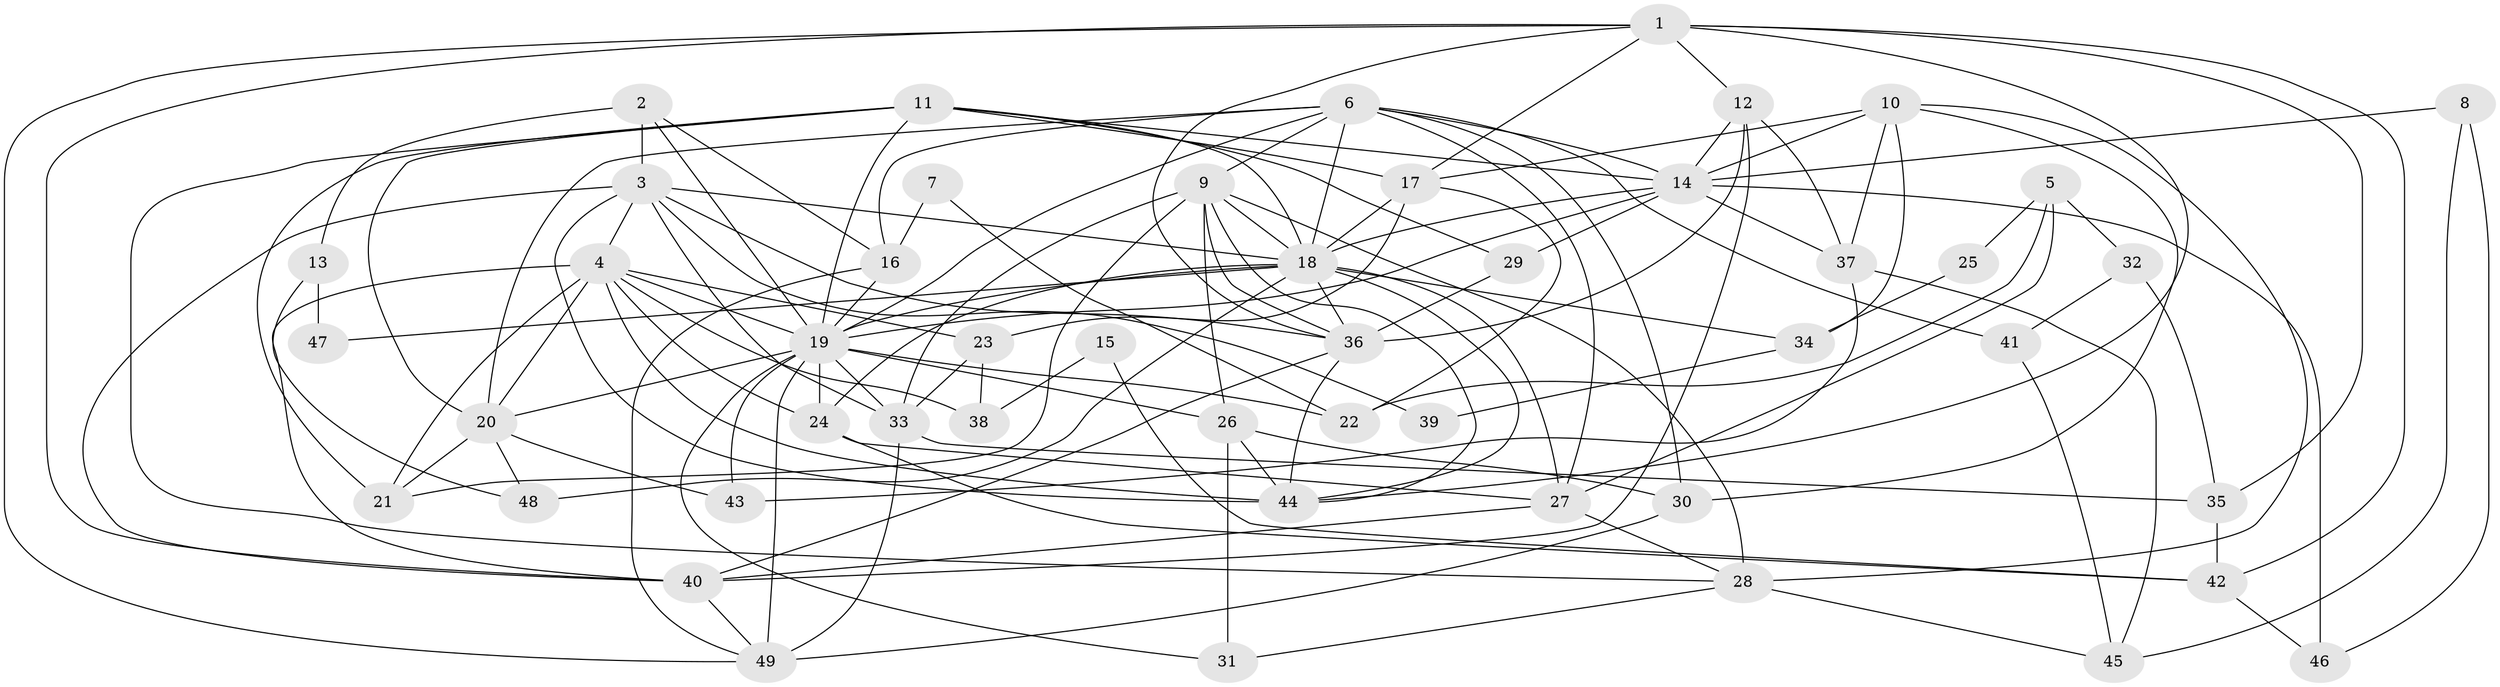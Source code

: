 // original degree distribution, {5: 0.17346938775510204, 6: 0.11224489795918367, 4: 0.2755102040816326, 3: 0.3163265306122449, 2: 0.09183673469387756, 7: 0.02040816326530612, 8: 0.01020408163265306}
// Generated by graph-tools (version 1.1) at 2025/36/03/09/25 02:36:14]
// undirected, 49 vertices, 130 edges
graph export_dot {
graph [start="1"]
  node [color=gray90,style=filled];
  1;
  2;
  3;
  4;
  5;
  6;
  7;
  8;
  9;
  10;
  11;
  12;
  13;
  14;
  15;
  16;
  17;
  18;
  19;
  20;
  21;
  22;
  23;
  24;
  25;
  26;
  27;
  28;
  29;
  30;
  31;
  32;
  33;
  34;
  35;
  36;
  37;
  38;
  39;
  40;
  41;
  42;
  43;
  44;
  45;
  46;
  47;
  48;
  49;
  1 -- 12 [weight=1.0];
  1 -- 17 [weight=1.0];
  1 -- 35 [weight=1.0];
  1 -- 36 [weight=1.0];
  1 -- 40 [weight=1.0];
  1 -- 42 [weight=1.0];
  1 -- 44 [weight=1.0];
  1 -- 49 [weight=1.0];
  2 -- 3 [weight=2.0];
  2 -- 13 [weight=1.0];
  2 -- 16 [weight=1.0];
  2 -- 19 [weight=1.0];
  3 -- 4 [weight=1.0];
  3 -- 18 [weight=1.0];
  3 -- 33 [weight=1.0];
  3 -- 36 [weight=1.0];
  3 -- 39 [weight=1.0];
  3 -- 40 [weight=1.0];
  3 -- 44 [weight=1.0];
  4 -- 19 [weight=1.0];
  4 -- 20 [weight=1.0];
  4 -- 21 [weight=2.0];
  4 -- 23 [weight=1.0];
  4 -- 24 [weight=1.0];
  4 -- 38 [weight=1.0];
  4 -- 40 [weight=1.0];
  4 -- 44 [weight=1.0];
  5 -- 22 [weight=1.0];
  5 -- 25 [weight=1.0];
  5 -- 27 [weight=1.0];
  5 -- 32 [weight=1.0];
  6 -- 9 [weight=1.0];
  6 -- 14 [weight=1.0];
  6 -- 16 [weight=1.0];
  6 -- 18 [weight=1.0];
  6 -- 19 [weight=2.0];
  6 -- 20 [weight=1.0];
  6 -- 27 [weight=2.0];
  6 -- 30 [weight=1.0];
  6 -- 41 [weight=1.0];
  7 -- 16 [weight=1.0];
  7 -- 22 [weight=1.0];
  8 -- 14 [weight=1.0];
  8 -- 45 [weight=1.0];
  8 -- 46 [weight=1.0];
  9 -- 18 [weight=1.0];
  9 -- 21 [weight=1.0];
  9 -- 26 [weight=1.0];
  9 -- 28 [weight=2.0];
  9 -- 33 [weight=1.0];
  9 -- 36 [weight=2.0];
  9 -- 44 [weight=1.0];
  10 -- 14 [weight=1.0];
  10 -- 17 [weight=1.0];
  10 -- 28 [weight=1.0];
  10 -- 30 [weight=1.0];
  10 -- 34 [weight=1.0];
  10 -- 37 [weight=1.0];
  11 -- 14 [weight=1.0];
  11 -- 17 [weight=1.0];
  11 -- 18 [weight=1.0];
  11 -- 19 [weight=1.0];
  11 -- 20 [weight=1.0];
  11 -- 21 [weight=1.0];
  11 -- 28 [weight=1.0];
  11 -- 29 [weight=1.0];
  12 -- 14 [weight=1.0];
  12 -- 36 [weight=1.0];
  12 -- 37 [weight=1.0];
  12 -- 40 [weight=1.0];
  13 -- 47 [weight=1.0];
  13 -- 48 [weight=1.0];
  14 -- 18 [weight=2.0];
  14 -- 19 [weight=1.0];
  14 -- 29 [weight=1.0];
  14 -- 37 [weight=2.0];
  14 -- 46 [weight=1.0];
  15 -- 38 [weight=1.0];
  15 -- 42 [weight=1.0];
  16 -- 19 [weight=1.0];
  16 -- 49 [weight=1.0];
  17 -- 18 [weight=2.0];
  17 -- 22 [weight=1.0];
  17 -- 23 [weight=1.0];
  18 -- 19 [weight=1.0];
  18 -- 24 [weight=1.0];
  18 -- 27 [weight=1.0];
  18 -- 34 [weight=1.0];
  18 -- 36 [weight=1.0];
  18 -- 44 [weight=1.0];
  18 -- 47 [weight=1.0];
  18 -- 48 [weight=2.0];
  19 -- 20 [weight=1.0];
  19 -- 22 [weight=1.0];
  19 -- 24 [weight=1.0];
  19 -- 26 [weight=1.0];
  19 -- 31 [weight=1.0];
  19 -- 33 [weight=1.0];
  19 -- 43 [weight=1.0];
  19 -- 49 [weight=1.0];
  20 -- 21 [weight=1.0];
  20 -- 43 [weight=1.0];
  20 -- 48 [weight=1.0];
  23 -- 33 [weight=1.0];
  23 -- 38 [weight=1.0];
  24 -- 27 [weight=1.0];
  24 -- 42 [weight=1.0];
  25 -- 34 [weight=1.0];
  26 -- 30 [weight=1.0];
  26 -- 31 [weight=1.0];
  26 -- 44 [weight=1.0];
  27 -- 28 [weight=1.0];
  27 -- 40 [weight=1.0];
  28 -- 31 [weight=1.0];
  28 -- 45 [weight=2.0];
  29 -- 36 [weight=2.0];
  30 -- 49 [weight=1.0];
  32 -- 35 [weight=1.0];
  32 -- 41 [weight=1.0];
  33 -- 35 [weight=1.0];
  33 -- 49 [weight=1.0];
  34 -- 39 [weight=1.0];
  35 -- 42 [weight=1.0];
  36 -- 40 [weight=1.0];
  36 -- 44 [weight=1.0];
  37 -- 43 [weight=1.0];
  37 -- 45 [weight=1.0];
  40 -- 49 [weight=1.0];
  41 -- 45 [weight=1.0];
  42 -- 46 [weight=1.0];
}
